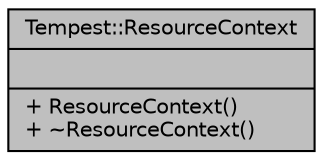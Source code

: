 digraph "Tempest::ResourceContext"
{
  edge [fontname="Helvetica",fontsize="10",labelfontname="Helvetica",labelfontsize="10"];
  node [fontname="Helvetica",fontsize="10",shape=record];
  Node1 [label="{Tempest::ResourceContext\n||+ ResourceContext()\l+ ~ResourceContext()\l}",height=0.2,width=0.4,color="black", fillcolor="grey75", style="filled", fontcolor="black"];
}

